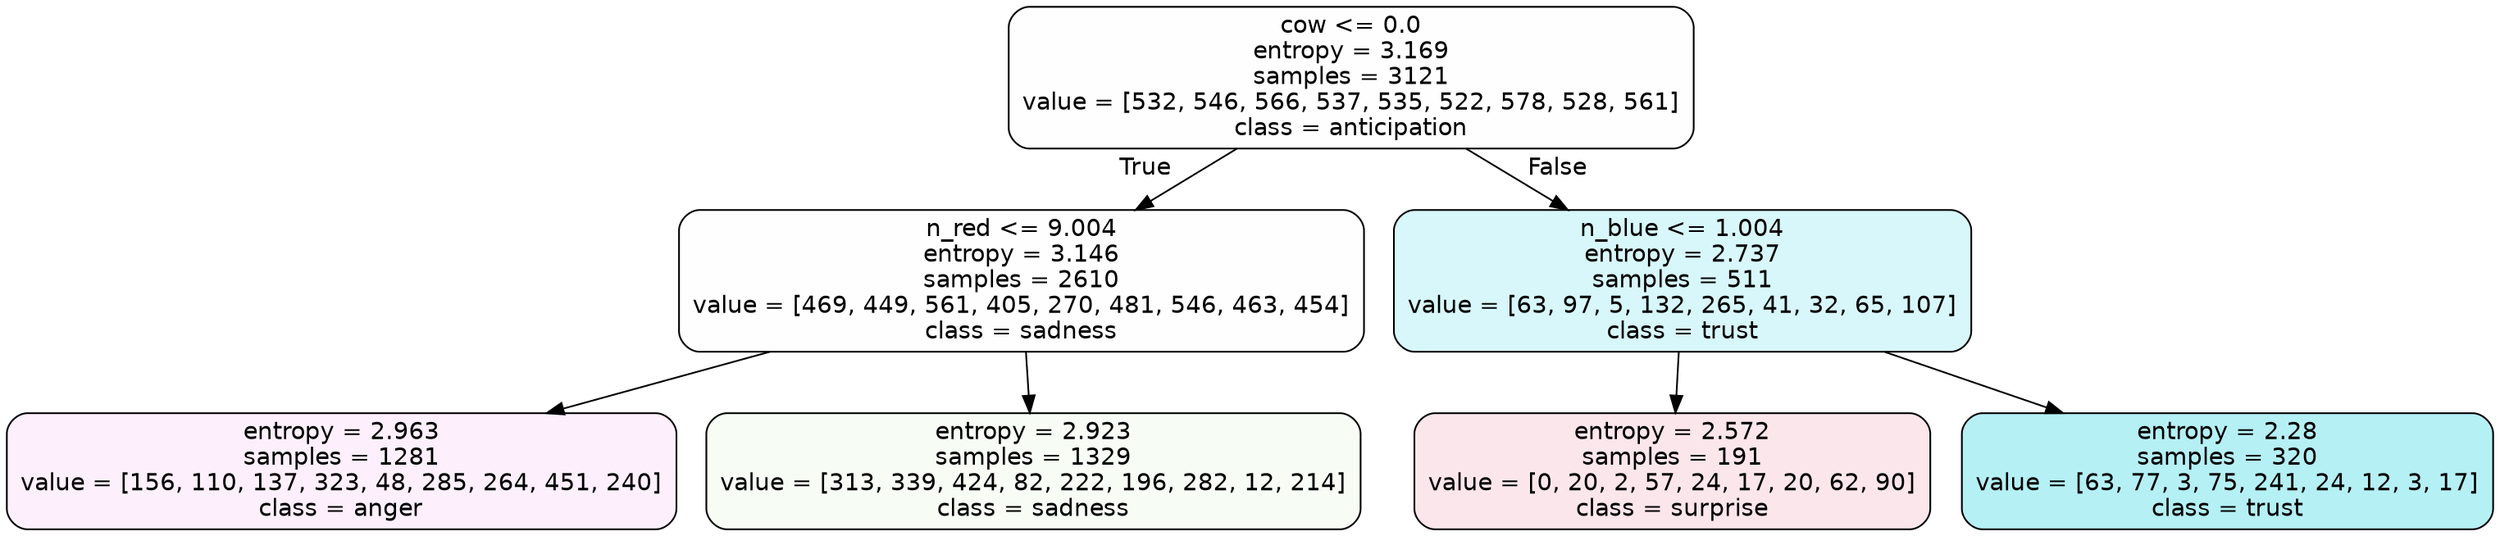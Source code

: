 digraph Tree {
node [shape=box, style="filled, rounded", color="black", fontname=helvetica] ;
edge [fontname=helvetica] ;
0 [label="cow <= 0.0\nentropy = 3.169\nsamples = 3121\nvalue = [532, 546, 566, 537, 535, 522, 578, 528, 561]\nclass = anticipation", fillcolor="#8139e501"] ;
1 [label="n_red <= 9.004\nentropy = 3.146\nsamples = 2610\nvalue = [469, 449, 561, 405, 270, 481, 546, 463, 454]\nclass = sadness", fillcolor="#64e53901"] ;
0 -> 1 [labeldistance=2.5, labelangle=45, headlabel="True"] ;
2 [label="entropy = 2.963\nsamples = 1281\nvalue = [156, 110, 137, 323, 48, 285, 264, 451, 240]\nclass = anger", fillcolor="#e539d713"] ;
1 -> 2 ;
3 [label="entropy = 2.923\nsamples = 1329\nvalue = [313, 339, 424, 82, 222, 196, 282, 12, 214]\nclass = sadness", fillcolor="#64e5390c"] ;
1 -> 3 ;
4 [label="n_blue <= 1.004\nentropy = 2.737\nsamples = 511\nvalue = [63, 97, 5, 132, 265, 41, 32, 65, 107]\nclass = trust", fillcolor="#39d7e532"] ;
0 -> 4 [labeldistance=2.5, labelangle=-45, headlabel="False"] ;
5 [label="entropy = 2.572\nsamples = 191\nvalue = [0, 20, 2, 57, 24, 17, 20, 62, 90]\nclass = surprise", fillcolor="#e539641f"] ;
4 -> 5 ;
6 [label="entropy = 2.28\nsamples = 320\nvalue = [63, 77, 3, 75, 241, 24, 12, 3, 17]\nclass = trust", fillcolor="#39d7e55f"] ;
4 -> 6 ;
}
